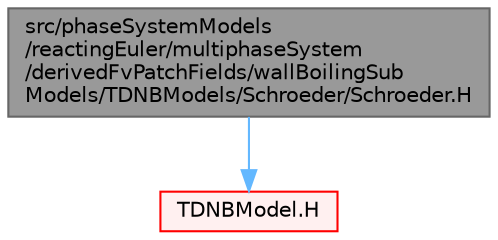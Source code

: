 digraph "src/phaseSystemModels/reactingEuler/multiphaseSystem/derivedFvPatchFields/wallBoilingSubModels/TDNBModels/Schroeder/Schroeder.H"
{
 // LATEX_PDF_SIZE
  bgcolor="transparent";
  edge [fontname=Helvetica,fontsize=10,labelfontname=Helvetica,labelfontsize=10];
  node [fontname=Helvetica,fontsize=10,shape=box,height=0.2,width=0.4];
  Node1 [id="Node000001",label="src/phaseSystemModels\l/reactingEuler/multiphaseSystem\l/derivedFvPatchFields/wallBoilingSub\lModels/TDNBModels/Schroeder/Schroeder.H",height=0.2,width=0.4,color="gray40", fillcolor="grey60", style="filled", fontcolor="black",tooltip=" "];
  Node1 -> Node2 [id="edge1_Node000001_Node000002",color="steelblue1",style="solid",tooltip=" "];
  Node2 [id="Node000002",label="TDNBModel.H",height=0.2,width=0.4,color="red", fillcolor="#FFF0F0", style="filled",URL="$TDNBModel_8H.html",tooltip=" "];
}
